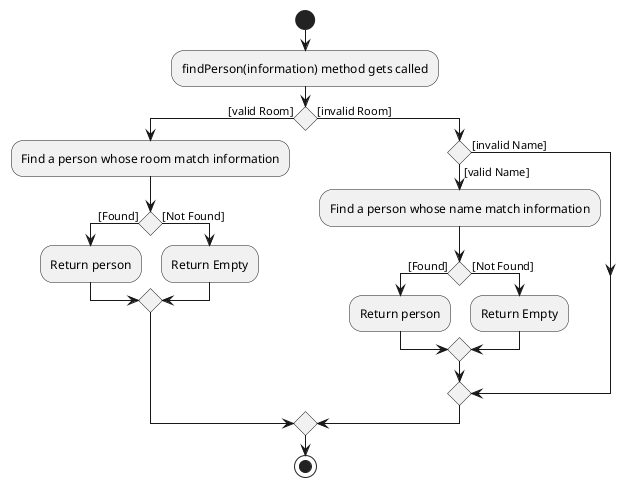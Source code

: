 @startuml
start
:findPerson(information) method gets called;

'Since the beta syntax does not support placing the condition outside the
'diamond we place it as the true branch instead.

if () then ([valid Room])
    :Find a person whose room match information;
    if () then ([Found])
        :Return person;
    else ([Not Found])
        :Return Empty;
    endif
else([invalid Room])
if () then ([valid Name])
    :Find a person whose name match information;
    if () then ([Found])
        :Return person;
    else ([Not Found])
        :Return Empty;
    endif
else ([invalid Name])
endif
endif
stop
@enduml

